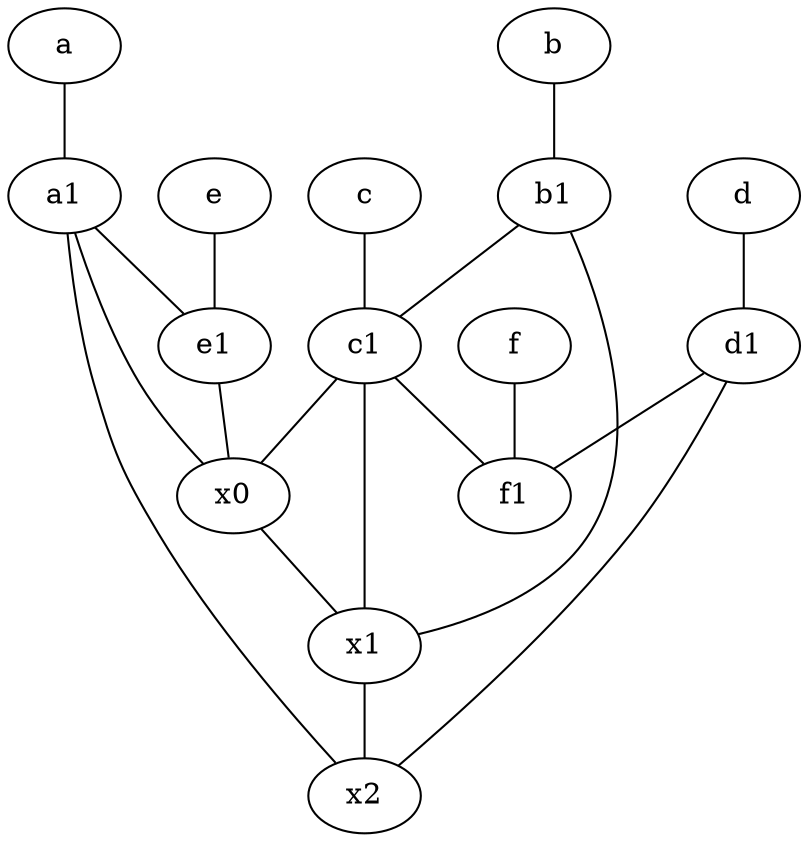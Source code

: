 graph {
	node [labelfontsize=50]
	c1 [labelfontsize=50 pos="4.5,3!"]
	b1 [labelfontsize=50 pos="9,4!"]
	f1 [labelfontsize=50 pos="3,8!"]
	a1 [labelfontsize=50 pos="8,3!"]
	e1 [labelfontsize=50 pos="7,7!"]
	c [labelfontsize=50 pos="4.5,2!"]
	x1 [labelfontsize=50]
	b [labelfontsize=50 pos="10,4!"]
	e [labelfontsize=50 pos="7,9!"]
	f [labelfontsize=50 pos="3,9!"]
	a [labelfontsize=50 pos="8,2!"]
	x0 [labelfontsize=50]
	d [labelfontsize=50 pos="2,5!"]
	d1 [labelfontsize=50 pos="3,5!"]
	x2 [labelfontsize=50]
	x1 -- x2
	c1 -- f1
	x0 -- x1
	b -- b1
	c -- c1
	d1 -- x2
	f -- f1
	e1 -- x0
	e -- e1
	c1 -- x0
	b1 -- c1
	b1 -- x1
	a -- a1
	a1 -- x0
	d1 -- f1
	c1 -- x1
	a1 -- e1
	a1 -- x2
	d -- d1
}
